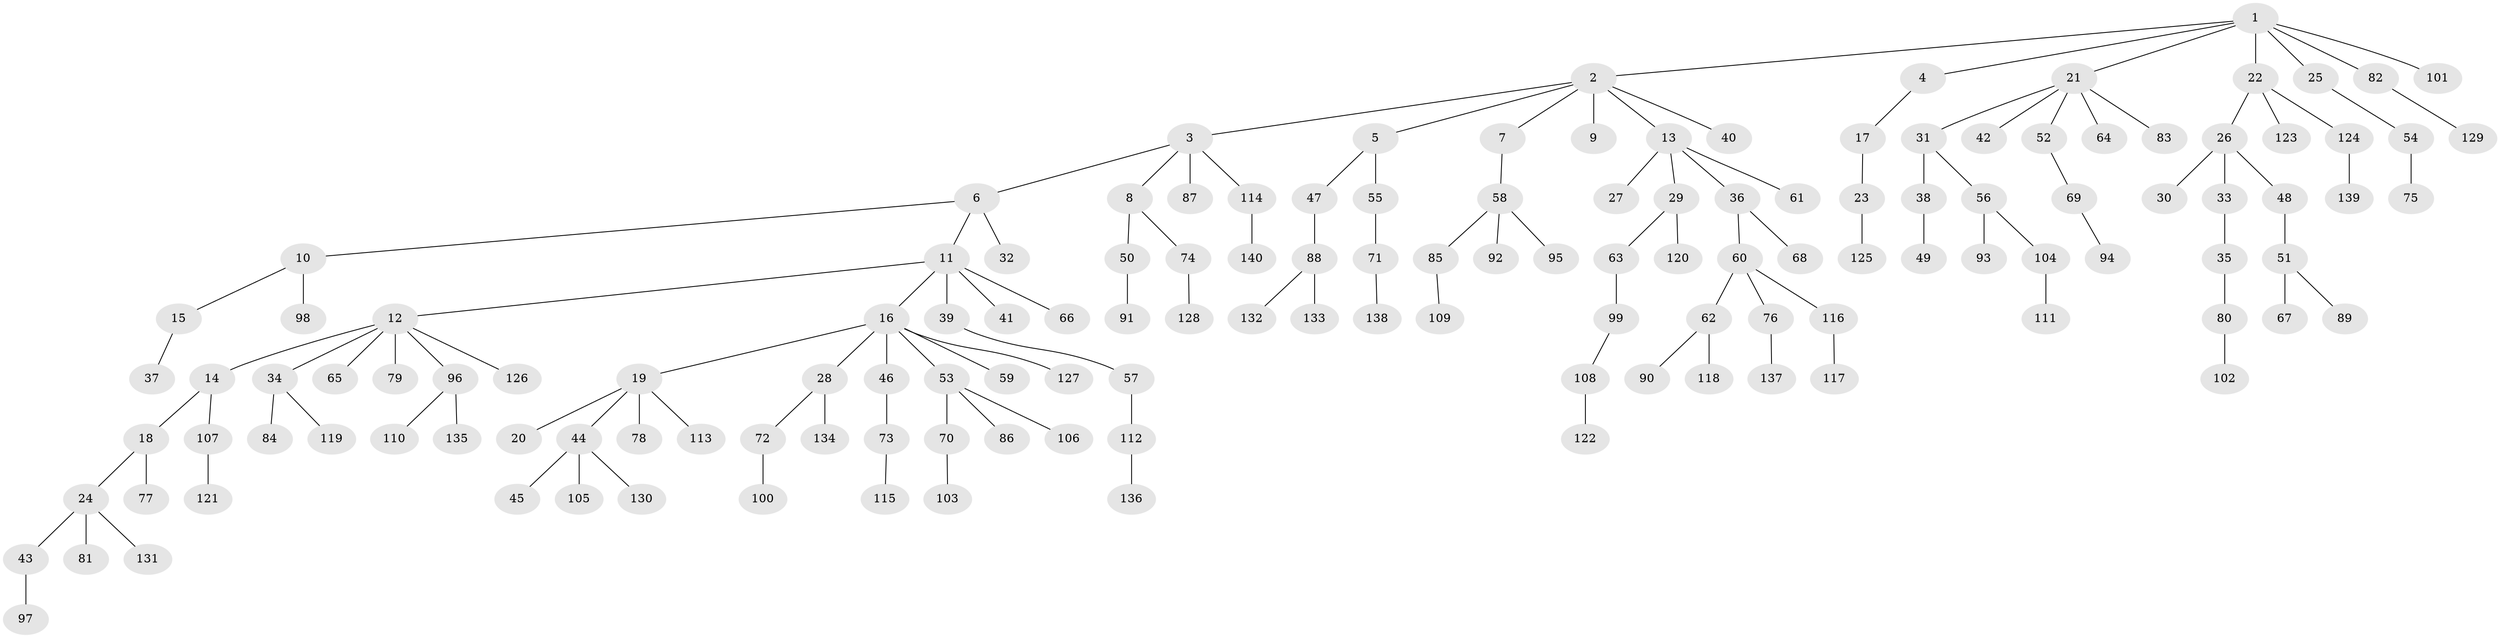 // Generated by graph-tools (version 1.1) at 2025/26/03/09/25 03:26:25]
// undirected, 140 vertices, 139 edges
graph export_dot {
graph [start="1"]
  node [color=gray90,style=filled];
  1;
  2;
  3;
  4;
  5;
  6;
  7;
  8;
  9;
  10;
  11;
  12;
  13;
  14;
  15;
  16;
  17;
  18;
  19;
  20;
  21;
  22;
  23;
  24;
  25;
  26;
  27;
  28;
  29;
  30;
  31;
  32;
  33;
  34;
  35;
  36;
  37;
  38;
  39;
  40;
  41;
  42;
  43;
  44;
  45;
  46;
  47;
  48;
  49;
  50;
  51;
  52;
  53;
  54;
  55;
  56;
  57;
  58;
  59;
  60;
  61;
  62;
  63;
  64;
  65;
  66;
  67;
  68;
  69;
  70;
  71;
  72;
  73;
  74;
  75;
  76;
  77;
  78;
  79;
  80;
  81;
  82;
  83;
  84;
  85;
  86;
  87;
  88;
  89;
  90;
  91;
  92;
  93;
  94;
  95;
  96;
  97;
  98;
  99;
  100;
  101;
  102;
  103;
  104;
  105;
  106;
  107;
  108;
  109;
  110;
  111;
  112;
  113;
  114;
  115;
  116;
  117;
  118;
  119;
  120;
  121;
  122;
  123;
  124;
  125;
  126;
  127;
  128;
  129;
  130;
  131;
  132;
  133;
  134;
  135;
  136;
  137;
  138;
  139;
  140;
  1 -- 2;
  1 -- 4;
  1 -- 21;
  1 -- 22;
  1 -- 25;
  1 -- 82;
  1 -- 101;
  2 -- 3;
  2 -- 5;
  2 -- 7;
  2 -- 9;
  2 -- 13;
  2 -- 40;
  3 -- 6;
  3 -- 8;
  3 -- 87;
  3 -- 114;
  4 -- 17;
  5 -- 47;
  5 -- 55;
  6 -- 10;
  6 -- 11;
  6 -- 32;
  7 -- 58;
  8 -- 50;
  8 -- 74;
  10 -- 15;
  10 -- 98;
  11 -- 12;
  11 -- 16;
  11 -- 39;
  11 -- 41;
  11 -- 66;
  12 -- 14;
  12 -- 34;
  12 -- 65;
  12 -- 79;
  12 -- 96;
  12 -- 126;
  13 -- 27;
  13 -- 29;
  13 -- 36;
  13 -- 61;
  14 -- 18;
  14 -- 107;
  15 -- 37;
  16 -- 19;
  16 -- 28;
  16 -- 46;
  16 -- 53;
  16 -- 59;
  16 -- 127;
  17 -- 23;
  18 -- 24;
  18 -- 77;
  19 -- 20;
  19 -- 44;
  19 -- 78;
  19 -- 113;
  21 -- 31;
  21 -- 42;
  21 -- 52;
  21 -- 64;
  21 -- 83;
  22 -- 26;
  22 -- 123;
  22 -- 124;
  23 -- 125;
  24 -- 43;
  24 -- 81;
  24 -- 131;
  25 -- 54;
  26 -- 30;
  26 -- 33;
  26 -- 48;
  28 -- 72;
  28 -- 134;
  29 -- 63;
  29 -- 120;
  31 -- 38;
  31 -- 56;
  33 -- 35;
  34 -- 84;
  34 -- 119;
  35 -- 80;
  36 -- 60;
  36 -- 68;
  38 -- 49;
  39 -- 57;
  43 -- 97;
  44 -- 45;
  44 -- 105;
  44 -- 130;
  46 -- 73;
  47 -- 88;
  48 -- 51;
  50 -- 91;
  51 -- 67;
  51 -- 89;
  52 -- 69;
  53 -- 70;
  53 -- 86;
  53 -- 106;
  54 -- 75;
  55 -- 71;
  56 -- 93;
  56 -- 104;
  57 -- 112;
  58 -- 85;
  58 -- 92;
  58 -- 95;
  60 -- 62;
  60 -- 76;
  60 -- 116;
  62 -- 90;
  62 -- 118;
  63 -- 99;
  69 -- 94;
  70 -- 103;
  71 -- 138;
  72 -- 100;
  73 -- 115;
  74 -- 128;
  76 -- 137;
  80 -- 102;
  82 -- 129;
  85 -- 109;
  88 -- 132;
  88 -- 133;
  96 -- 110;
  96 -- 135;
  99 -- 108;
  104 -- 111;
  107 -- 121;
  108 -- 122;
  112 -- 136;
  114 -- 140;
  116 -- 117;
  124 -- 139;
}
